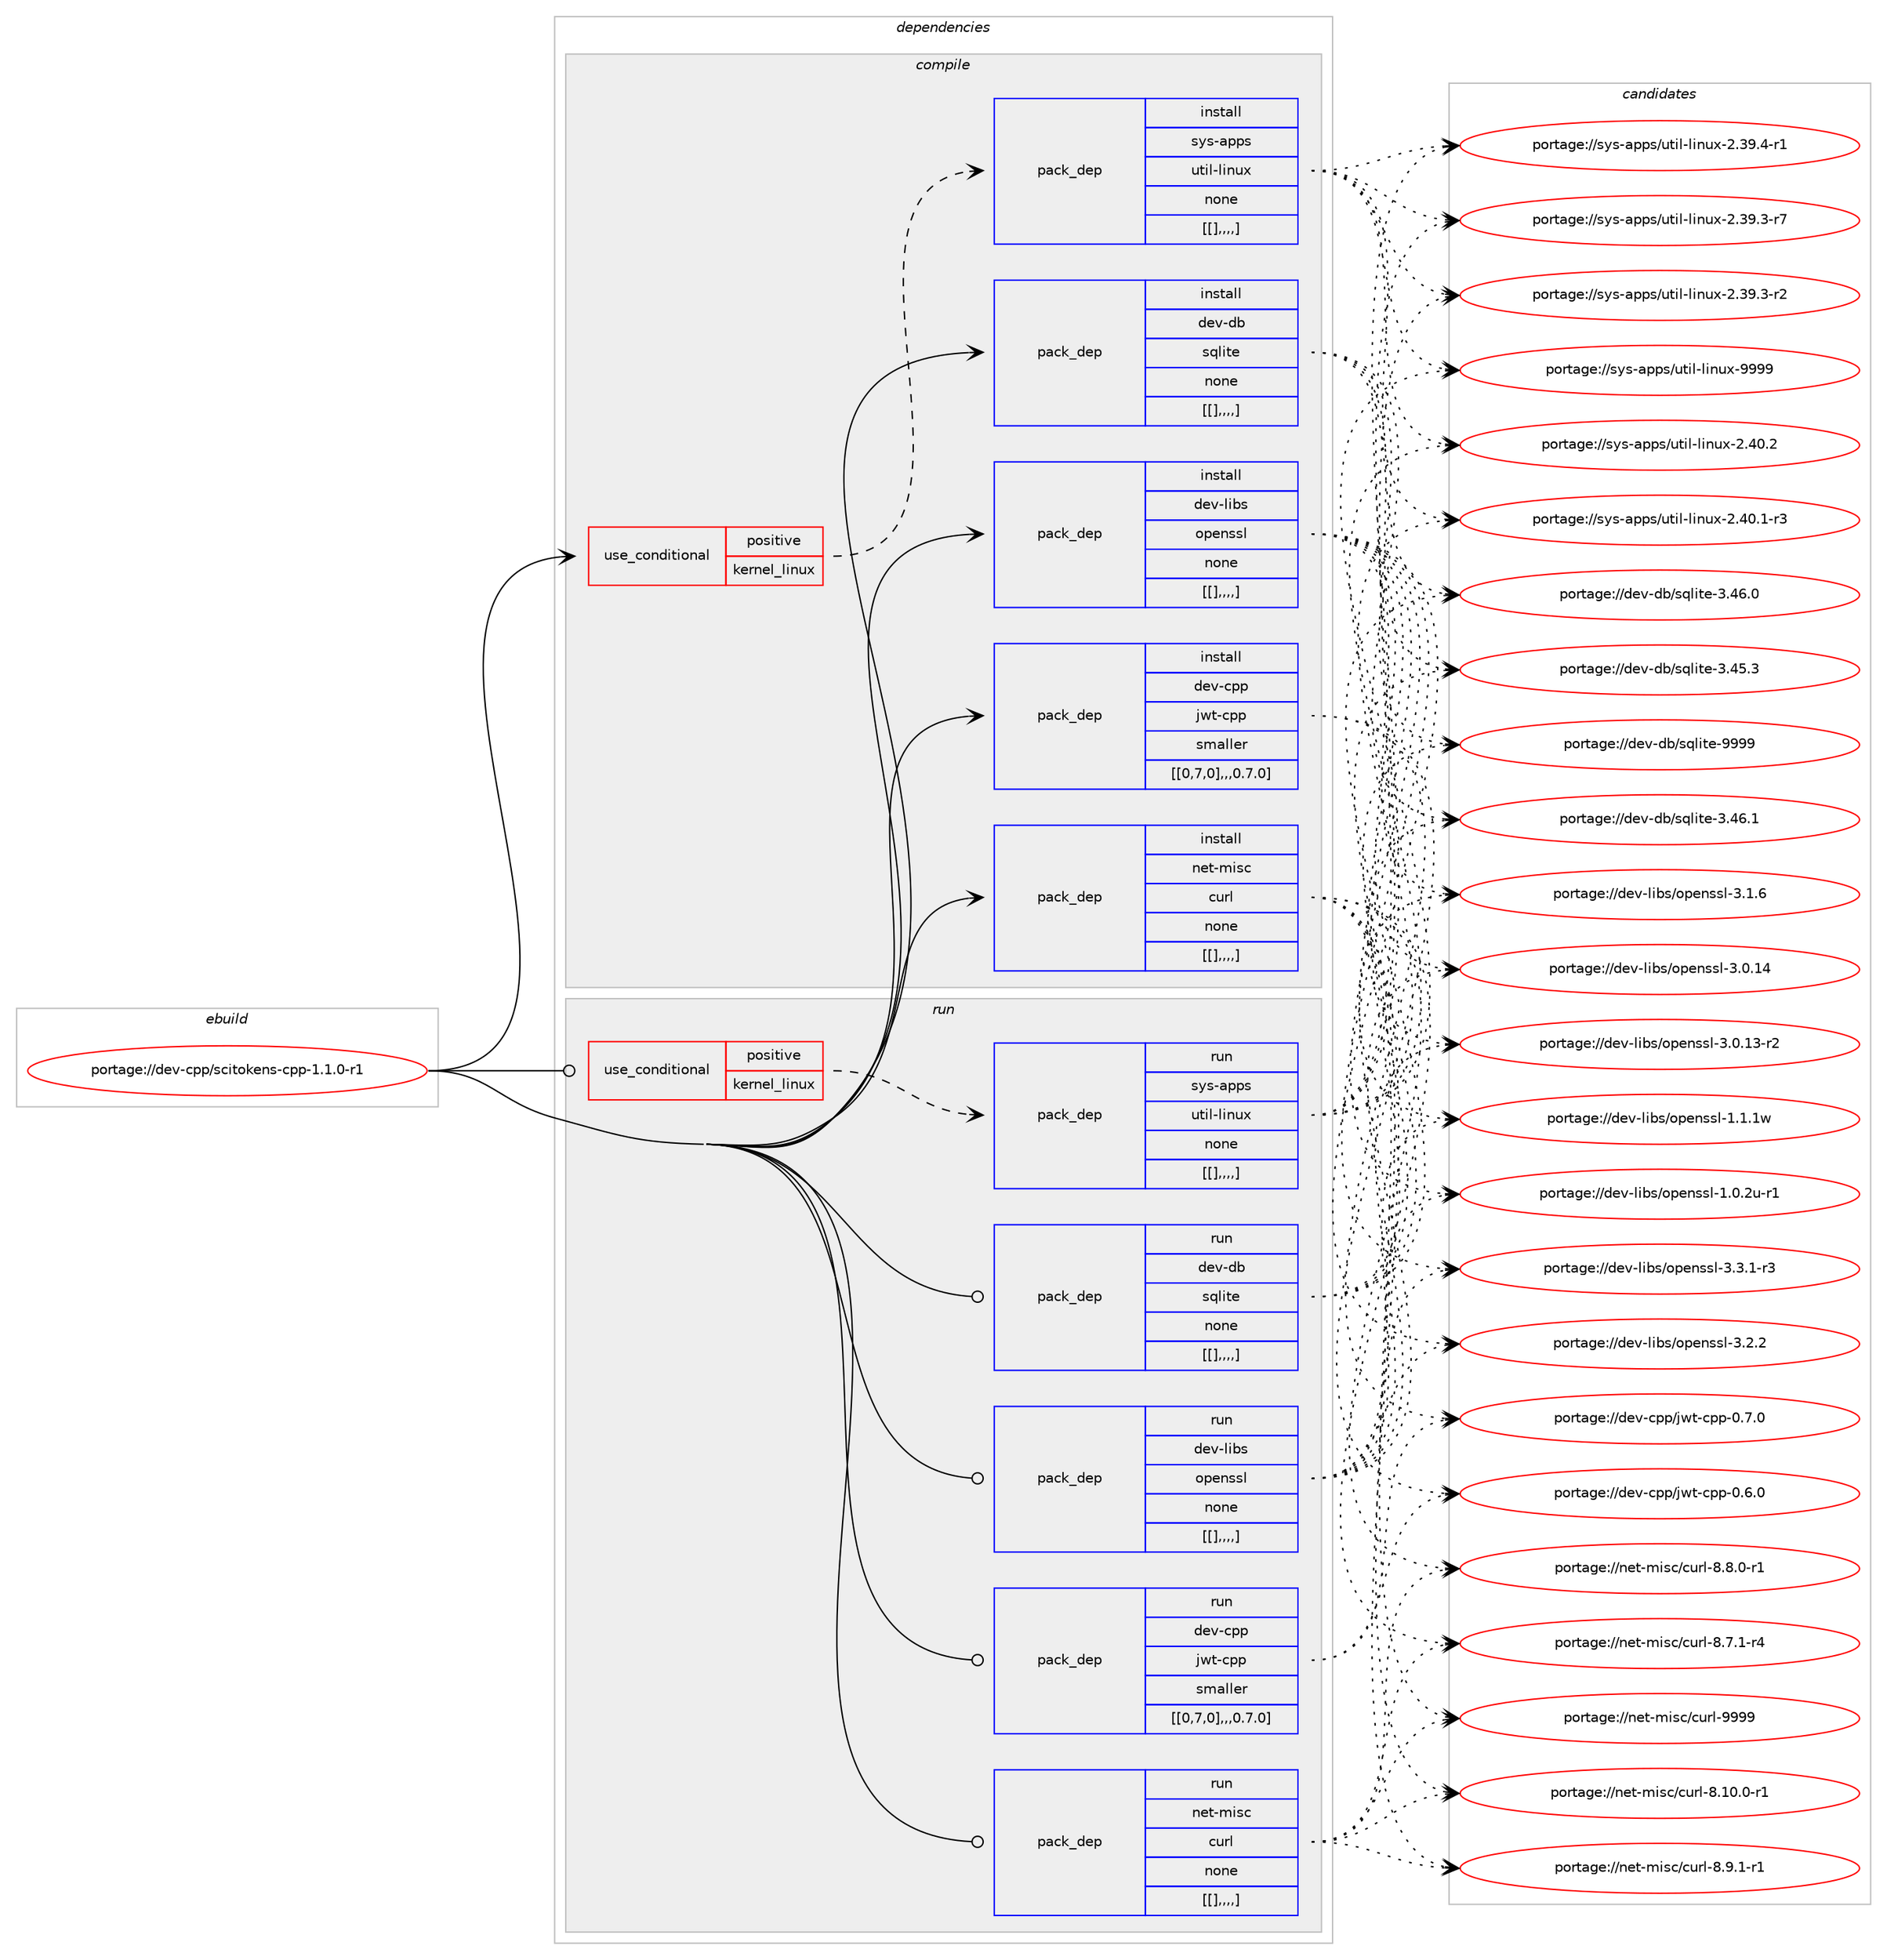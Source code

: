 digraph prolog {

# *************
# Graph options
# *************

newrank=true;
concentrate=true;
compound=true;
graph [rankdir=LR,fontname=Helvetica,fontsize=10,ranksep=1.5];#, ranksep=2.5, nodesep=0.2];
edge  [arrowhead=vee];
node  [fontname=Helvetica,fontsize=10];

# **********
# The ebuild
# **********

subgraph cluster_leftcol {
color=gray;
label=<<i>ebuild</i>>;
id [label="portage://dev-cpp/scitokens-cpp-1.1.0-r1", color=red, width=4, href="../dev-cpp/scitokens-cpp-1.1.0-r1.svg"];
}

# ****************
# The dependencies
# ****************

subgraph cluster_midcol {
color=gray;
label=<<i>dependencies</i>>;
subgraph cluster_compile {
fillcolor="#eeeeee";
style=filled;
label=<<i>compile</i>>;
subgraph cond17131 {
dependency65520 [label=<<TABLE BORDER="0" CELLBORDER="1" CELLSPACING="0" CELLPADDING="4"><TR><TD ROWSPAN="3" CELLPADDING="10">use_conditional</TD></TR><TR><TD>positive</TD></TR><TR><TD>kernel_linux</TD></TR></TABLE>>, shape=none, color=red];
subgraph pack47467 {
dependency65521 [label=<<TABLE BORDER="0" CELLBORDER="1" CELLSPACING="0" CELLPADDING="4" WIDTH="220"><TR><TD ROWSPAN="6" CELLPADDING="30">pack_dep</TD></TR><TR><TD WIDTH="110">install</TD></TR><TR><TD>sys-apps</TD></TR><TR><TD>util-linux</TD></TR><TR><TD>none</TD></TR><TR><TD>[[],,,,]</TD></TR></TABLE>>, shape=none, color=blue];
}
dependency65520:e -> dependency65521:w [weight=20,style="dashed",arrowhead="vee"];
}
id:e -> dependency65520:w [weight=20,style="solid",arrowhead="vee"];
subgraph pack47468 {
dependency65522 [label=<<TABLE BORDER="0" CELLBORDER="1" CELLSPACING="0" CELLPADDING="4" WIDTH="220"><TR><TD ROWSPAN="6" CELLPADDING="30">pack_dep</TD></TR><TR><TD WIDTH="110">install</TD></TR><TR><TD>dev-cpp</TD></TR><TR><TD>jwt-cpp</TD></TR><TR><TD>smaller</TD></TR><TR><TD>[[0,7,0],,,0.7.0]</TD></TR></TABLE>>, shape=none, color=blue];
}
id:e -> dependency65522:w [weight=20,style="solid",arrowhead="vee"];
subgraph pack47469 {
dependency65523 [label=<<TABLE BORDER="0" CELLBORDER="1" CELLSPACING="0" CELLPADDING="4" WIDTH="220"><TR><TD ROWSPAN="6" CELLPADDING="30">pack_dep</TD></TR><TR><TD WIDTH="110">install</TD></TR><TR><TD>dev-db</TD></TR><TR><TD>sqlite</TD></TR><TR><TD>none</TD></TR><TR><TD>[[],,,,]</TD></TR></TABLE>>, shape=none, color=blue];
}
id:e -> dependency65523:w [weight=20,style="solid",arrowhead="vee"];
subgraph pack47470 {
dependency65524 [label=<<TABLE BORDER="0" CELLBORDER="1" CELLSPACING="0" CELLPADDING="4" WIDTH="220"><TR><TD ROWSPAN="6" CELLPADDING="30">pack_dep</TD></TR><TR><TD WIDTH="110">install</TD></TR><TR><TD>dev-libs</TD></TR><TR><TD>openssl</TD></TR><TR><TD>none</TD></TR><TR><TD>[[],,,,]</TD></TR></TABLE>>, shape=none, color=blue];
}
id:e -> dependency65524:w [weight=20,style="solid",arrowhead="vee"];
subgraph pack47471 {
dependency65525 [label=<<TABLE BORDER="0" CELLBORDER="1" CELLSPACING="0" CELLPADDING="4" WIDTH="220"><TR><TD ROWSPAN="6" CELLPADDING="30">pack_dep</TD></TR><TR><TD WIDTH="110">install</TD></TR><TR><TD>net-misc</TD></TR><TR><TD>curl</TD></TR><TR><TD>none</TD></TR><TR><TD>[[],,,,]</TD></TR></TABLE>>, shape=none, color=blue];
}
id:e -> dependency65525:w [weight=20,style="solid",arrowhead="vee"];
}
subgraph cluster_compileandrun {
fillcolor="#eeeeee";
style=filled;
label=<<i>compile and run</i>>;
}
subgraph cluster_run {
fillcolor="#eeeeee";
style=filled;
label=<<i>run</i>>;
subgraph cond17132 {
dependency65526 [label=<<TABLE BORDER="0" CELLBORDER="1" CELLSPACING="0" CELLPADDING="4"><TR><TD ROWSPAN="3" CELLPADDING="10">use_conditional</TD></TR><TR><TD>positive</TD></TR><TR><TD>kernel_linux</TD></TR></TABLE>>, shape=none, color=red];
subgraph pack47472 {
dependency65527 [label=<<TABLE BORDER="0" CELLBORDER="1" CELLSPACING="0" CELLPADDING="4" WIDTH="220"><TR><TD ROWSPAN="6" CELLPADDING="30">pack_dep</TD></TR><TR><TD WIDTH="110">run</TD></TR><TR><TD>sys-apps</TD></TR><TR><TD>util-linux</TD></TR><TR><TD>none</TD></TR><TR><TD>[[],,,,]</TD></TR></TABLE>>, shape=none, color=blue];
}
dependency65526:e -> dependency65527:w [weight=20,style="dashed",arrowhead="vee"];
}
id:e -> dependency65526:w [weight=20,style="solid",arrowhead="odot"];
subgraph pack47473 {
dependency65528 [label=<<TABLE BORDER="0" CELLBORDER="1" CELLSPACING="0" CELLPADDING="4" WIDTH="220"><TR><TD ROWSPAN="6" CELLPADDING="30">pack_dep</TD></TR><TR><TD WIDTH="110">run</TD></TR><TR><TD>dev-cpp</TD></TR><TR><TD>jwt-cpp</TD></TR><TR><TD>smaller</TD></TR><TR><TD>[[0,7,0],,,0.7.0]</TD></TR></TABLE>>, shape=none, color=blue];
}
id:e -> dependency65528:w [weight=20,style="solid",arrowhead="odot"];
subgraph pack47474 {
dependency65529 [label=<<TABLE BORDER="0" CELLBORDER="1" CELLSPACING="0" CELLPADDING="4" WIDTH="220"><TR><TD ROWSPAN="6" CELLPADDING="30">pack_dep</TD></TR><TR><TD WIDTH="110">run</TD></TR><TR><TD>dev-db</TD></TR><TR><TD>sqlite</TD></TR><TR><TD>none</TD></TR><TR><TD>[[],,,,]</TD></TR></TABLE>>, shape=none, color=blue];
}
id:e -> dependency65529:w [weight=20,style="solid",arrowhead="odot"];
subgraph pack47475 {
dependency65530 [label=<<TABLE BORDER="0" CELLBORDER="1" CELLSPACING="0" CELLPADDING="4" WIDTH="220"><TR><TD ROWSPAN="6" CELLPADDING="30">pack_dep</TD></TR><TR><TD WIDTH="110">run</TD></TR><TR><TD>dev-libs</TD></TR><TR><TD>openssl</TD></TR><TR><TD>none</TD></TR><TR><TD>[[],,,,]</TD></TR></TABLE>>, shape=none, color=blue];
}
id:e -> dependency65530:w [weight=20,style="solid",arrowhead="odot"];
subgraph pack47476 {
dependency65531 [label=<<TABLE BORDER="0" CELLBORDER="1" CELLSPACING="0" CELLPADDING="4" WIDTH="220"><TR><TD ROWSPAN="6" CELLPADDING="30">pack_dep</TD></TR><TR><TD WIDTH="110">run</TD></TR><TR><TD>net-misc</TD></TR><TR><TD>curl</TD></TR><TR><TD>none</TD></TR><TR><TD>[[],,,,]</TD></TR></TABLE>>, shape=none, color=blue];
}
id:e -> dependency65531:w [weight=20,style="solid",arrowhead="odot"];
}
}

# **************
# The candidates
# **************

subgraph cluster_choices {
rank=same;
color=gray;
label=<<i>candidates</i>>;

subgraph choice47467 {
color=black;
nodesep=1;
choice115121115459711211211547117116105108451081051101171204557575757 [label="portage://sys-apps/util-linux-9999", color=red, width=4,href="../sys-apps/util-linux-9999.svg"];
choice1151211154597112112115471171161051084510810511011712045504652484650 [label="portage://sys-apps/util-linux-2.40.2", color=red, width=4,href="../sys-apps/util-linux-2.40.2.svg"];
choice11512111545971121121154711711610510845108105110117120455046524846494511451 [label="portage://sys-apps/util-linux-2.40.1-r3", color=red, width=4,href="../sys-apps/util-linux-2.40.1-r3.svg"];
choice11512111545971121121154711711610510845108105110117120455046515746524511449 [label="portage://sys-apps/util-linux-2.39.4-r1", color=red, width=4,href="../sys-apps/util-linux-2.39.4-r1.svg"];
choice11512111545971121121154711711610510845108105110117120455046515746514511455 [label="portage://sys-apps/util-linux-2.39.3-r7", color=red, width=4,href="../sys-apps/util-linux-2.39.3-r7.svg"];
choice11512111545971121121154711711610510845108105110117120455046515746514511450 [label="portage://sys-apps/util-linux-2.39.3-r2", color=red, width=4,href="../sys-apps/util-linux-2.39.3-r2.svg"];
dependency65521:e -> choice115121115459711211211547117116105108451081051101171204557575757:w [style=dotted,weight="100"];
dependency65521:e -> choice1151211154597112112115471171161051084510810511011712045504652484650:w [style=dotted,weight="100"];
dependency65521:e -> choice11512111545971121121154711711610510845108105110117120455046524846494511451:w [style=dotted,weight="100"];
dependency65521:e -> choice11512111545971121121154711711610510845108105110117120455046515746524511449:w [style=dotted,weight="100"];
dependency65521:e -> choice11512111545971121121154711711610510845108105110117120455046515746514511455:w [style=dotted,weight="100"];
dependency65521:e -> choice11512111545971121121154711711610510845108105110117120455046515746514511450:w [style=dotted,weight="100"];
}
subgraph choice47468 {
color=black;
nodesep=1;
choice1001011184599112112471061191164599112112454846554648 [label="portage://dev-cpp/jwt-cpp-0.7.0", color=red, width=4,href="../dev-cpp/jwt-cpp-0.7.0.svg"];
choice1001011184599112112471061191164599112112454846544648 [label="portage://dev-cpp/jwt-cpp-0.6.0", color=red, width=4,href="../dev-cpp/jwt-cpp-0.6.0.svg"];
dependency65522:e -> choice1001011184599112112471061191164599112112454846554648:w [style=dotted,weight="100"];
dependency65522:e -> choice1001011184599112112471061191164599112112454846544648:w [style=dotted,weight="100"];
}
subgraph choice47469 {
color=black;
nodesep=1;
choice1001011184510098471151131081051161014557575757 [label="portage://dev-db/sqlite-9999", color=red, width=4,href="../dev-db/sqlite-9999.svg"];
choice10010111845100984711511310810511610145514652544649 [label="portage://dev-db/sqlite-3.46.1", color=red, width=4,href="../dev-db/sqlite-3.46.1.svg"];
choice10010111845100984711511310810511610145514652544648 [label="portage://dev-db/sqlite-3.46.0", color=red, width=4,href="../dev-db/sqlite-3.46.0.svg"];
choice10010111845100984711511310810511610145514652534651 [label="portage://dev-db/sqlite-3.45.3", color=red, width=4,href="../dev-db/sqlite-3.45.3.svg"];
dependency65523:e -> choice1001011184510098471151131081051161014557575757:w [style=dotted,weight="100"];
dependency65523:e -> choice10010111845100984711511310810511610145514652544649:w [style=dotted,weight="100"];
dependency65523:e -> choice10010111845100984711511310810511610145514652544648:w [style=dotted,weight="100"];
dependency65523:e -> choice10010111845100984711511310810511610145514652534651:w [style=dotted,weight="100"];
}
subgraph choice47470 {
color=black;
nodesep=1;
choice1001011184510810598115471111121011101151151084551465146494511451 [label="portage://dev-libs/openssl-3.3.1-r3", color=red, width=4,href="../dev-libs/openssl-3.3.1-r3.svg"];
choice100101118451081059811547111112101110115115108455146504650 [label="portage://dev-libs/openssl-3.2.2", color=red, width=4,href="../dev-libs/openssl-3.2.2.svg"];
choice100101118451081059811547111112101110115115108455146494654 [label="portage://dev-libs/openssl-3.1.6", color=red, width=4,href="../dev-libs/openssl-3.1.6.svg"];
choice10010111845108105981154711111210111011511510845514648464952 [label="portage://dev-libs/openssl-3.0.14", color=red, width=4,href="../dev-libs/openssl-3.0.14.svg"];
choice100101118451081059811547111112101110115115108455146484649514511450 [label="portage://dev-libs/openssl-3.0.13-r2", color=red, width=4,href="../dev-libs/openssl-3.0.13-r2.svg"];
choice100101118451081059811547111112101110115115108454946494649119 [label="portage://dev-libs/openssl-1.1.1w", color=red, width=4,href="../dev-libs/openssl-1.1.1w.svg"];
choice1001011184510810598115471111121011101151151084549464846501174511449 [label="portage://dev-libs/openssl-1.0.2u-r1", color=red, width=4,href="../dev-libs/openssl-1.0.2u-r1.svg"];
dependency65524:e -> choice1001011184510810598115471111121011101151151084551465146494511451:w [style=dotted,weight="100"];
dependency65524:e -> choice100101118451081059811547111112101110115115108455146504650:w [style=dotted,weight="100"];
dependency65524:e -> choice100101118451081059811547111112101110115115108455146494654:w [style=dotted,weight="100"];
dependency65524:e -> choice10010111845108105981154711111210111011511510845514648464952:w [style=dotted,weight="100"];
dependency65524:e -> choice100101118451081059811547111112101110115115108455146484649514511450:w [style=dotted,weight="100"];
dependency65524:e -> choice100101118451081059811547111112101110115115108454946494649119:w [style=dotted,weight="100"];
dependency65524:e -> choice1001011184510810598115471111121011101151151084549464846501174511449:w [style=dotted,weight="100"];
}
subgraph choice47471 {
color=black;
nodesep=1;
choice110101116451091051159947991171141084557575757 [label="portage://net-misc/curl-9999", color=red, width=4,href="../net-misc/curl-9999.svg"];
choice11010111645109105115994799117114108455646494846484511449 [label="portage://net-misc/curl-8.10.0-r1", color=red, width=4,href="../net-misc/curl-8.10.0-r1.svg"];
choice110101116451091051159947991171141084556465746494511449 [label="portage://net-misc/curl-8.9.1-r1", color=red, width=4,href="../net-misc/curl-8.9.1-r1.svg"];
choice110101116451091051159947991171141084556465646484511449 [label="portage://net-misc/curl-8.8.0-r1", color=red, width=4,href="../net-misc/curl-8.8.0-r1.svg"];
choice110101116451091051159947991171141084556465546494511452 [label="portage://net-misc/curl-8.7.1-r4", color=red, width=4,href="../net-misc/curl-8.7.1-r4.svg"];
dependency65525:e -> choice110101116451091051159947991171141084557575757:w [style=dotted,weight="100"];
dependency65525:e -> choice11010111645109105115994799117114108455646494846484511449:w [style=dotted,weight="100"];
dependency65525:e -> choice110101116451091051159947991171141084556465746494511449:w [style=dotted,weight="100"];
dependency65525:e -> choice110101116451091051159947991171141084556465646484511449:w [style=dotted,weight="100"];
dependency65525:e -> choice110101116451091051159947991171141084556465546494511452:w [style=dotted,weight="100"];
}
subgraph choice47472 {
color=black;
nodesep=1;
choice115121115459711211211547117116105108451081051101171204557575757 [label="portage://sys-apps/util-linux-9999", color=red, width=4,href="../sys-apps/util-linux-9999.svg"];
choice1151211154597112112115471171161051084510810511011712045504652484650 [label="portage://sys-apps/util-linux-2.40.2", color=red, width=4,href="../sys-apps/util-linux-2.40.2.svg"];
choice11512111545971121121154711711610510845108105110117120455046524846494511451 [label="portage://sys-apps/util-linux-2.40.1-r3", color=red, width=4,href="../sys-apps/util-linux-2.40.1-r3.svg"];
choice11512111545971121121154711711610510845108105110117120455046515746524511449 [label="portage://sys-apps/util-linux-2.39.4-r1", color=red, width=4,href="../sys-apps/util-linux-2.39.4-r1.svg"];
choice11512111545971121121154711711610510845108105110117120455046515746514511455 [label="portage://sys-apps/util-linux-2.39.3-r7", color=red, width=4,href="../sys-apps/util-linux-2.39.3-r7.svg"];
choice11512111545971121121154711711610510845108105110117120455046515746514511450 [label="portage://sys-apps/util-linux-2.39.3-r2", color=red, width=4,href="../sys-apps/util-linux-2.39.3-r2.svg"];
dependency65527:e -> choice115121115459711211211547117116105108451081051101171204557575757:w [style=dotted,weight="100"];
dependency65527:e -> choice1151211154597112112115471171161051084510810511011712045504652484650:w [style=dotted,weight="100"];
dependency65527:e -> choice11512111545971121121154711711610510845108105110117120455046524846494511451:w [style=dotted,weight="100"];
dependency65527:e -> choice11512111545971121121154711711610510845108105110117120455046515746524511449:w [style=dotted,weight="100"];
dependency65527:e -> choice11512111545971121121154711711610510845108105110117120455046515746514511455:w [style=dotted,weight="100"];
dependency65527:e -> choice11512111545971121121154711711610510845108105110117120455046515746514511450:w [style=dotted,weight="100"];
}
subgraph choice47473 {
color=black;
nodesep=1;
choice1001011184599112112471061191164599112112454846554648 [label="portage://dev-cpp/jwt-cpp-0.7.0", color=red, width=4,href="../dev-cpp/jwt-cpp-0.7.0.svg"];
choice1001011184599112112471061191164599112112454846544648 [label="portage://dev-cpp/jwt-cpp-0.6.0", color=red, width=4,href="../dev-cpp/jwt-cpp-0.6.0.svg"];
dependency65528:e -> choice1001011184599112112471061191164599112112454846554648:w [style=dotted,weight="100"];
dependency65528:e -> choice1001011184599112112471061191164599112112454846544648:w [style=dotted,weight="100"];
}
subgraph choice47474 {
color=black;
nodesep=1;
choice1001011184510098471151131081051161014557575757 [label="portage://dev-db/sqlite-9999", color=red, width=4,href="../dev-db/sqlite-9999.svg"];
choice10010111845100984711511310810511610145514652544649 [label="portage://dev-db/sqlite-3.46.1", color=red, width=4,href="../dev-db/sqlite-3.46.1.svg"];
choice10010111845100984711511310810511610145514652544648 [label="portage://dev-db/sqlite-3.46.0", color=red, width=4,href="../dev-db/sqlite-3.46.0.svg"];
choice10010111845100984711511310810511610145514652534651 [label="portage://dev-db/sqlite-3.45.3", color=red, width=4,href="../dev-db/sqlite-3.45.3.svg"];
dependency65529:e -> choice1001011184510098471151131081051161014557575757:w [style=dotted,weight="100"];
dependency65529:e -> choice10010111845100984711511310810511610145514652544649:w [style=dotted,weight="100"];
dependency65529:e -> choice10010111845100984711511310810511610145514652544648:w [style=dotted,weight="100"];
dependency65529:e -> choice10010111845100984711511310810511610145514652534651:w [style=dotted,weight="100"];
}
subgraph choice47475 {
color=black;
nodesep=1;
choice1001011184510810598115471111121011101151151084551465146494511451 [label="portage://dev-libs/openssl-3.3.1-r3", color=red, width=4,href="../dev-libs/openssl-3.3.1-r3.svg"];
choice100101118451081059811547111112101110115115108455146504650 [label="portage://dev-libs/openssl-3.2.2", color=red, width=4,href="../dev-libs/openssl-3.2.2.svg"];
choice100101118451081059811547111112101110115115108455146494654 [label="portage://dev-libs/openssl-3.1.6", color=red, width=4,href="../dev-libs/openssl-3.1.6.svg"];
choice10010111845108105981154711111210111011511510845514648464952 [label="portage://dev-libs/openssl-3.0.14", color=red, width=4,href="../dev-libs/openssl-3.0.14.svg"];
choice100101118451081059811547111112101110115115108455146484649514511450 [label="portage://dev-libs/openssl-3.0.13-r2", color=red, width=4,href="../dev-libs/openssl-3.0.13-r2.svg"];
choice100101118451081059811547111112101110115115108454946494649119 [label="portage://dev-libs/openssl-1.1.1w", color=red, width=4,href="../dev-libs/openssl-1.1.1w.svg"];
choice1001011184510810598115471111121011101151151084549464846501174511449 [label="portage://dev-libs/openssl-1.0.2u-r1", color=red, width=4,href="../dev-libs/openssl-1.0.2u-r1.svg"];
dependency65530:e -> choice1001011184510810598115471111121011101151151084551465146494511451:w [style=dotted,weight="100"];
dependency65530:e -> choice100101118451081059811547111112101110115115108455146504650:w [style=dotted,weight="100"];
dependency65530:e -> choice100101118451081059811547111112101110115115108455146494654:w [style=dotted,weight="100"];
dependency65530:e -> choice10010111845108105981154711111210111011511510845514648464952:w [style=dotted,weight="100"];
dependency65530:e -> choice100101118451081059811547111112101110115115108455146484649514511450:w [style=dotted,weight="100"];
dependency65530:e -> choice100101118451081059811547111112101110115115108454946494649119:w [style=dotted,weight="100"];
dependency65530:e -> choice1001011184510810598115471111121011101151151084549464846501174511449:w [style=dotted,weight="100"];
}
subgraph choice47476 {
color=black;
nodesep=1;
choice110101116451091051159947991171141084557575757 [label="portage://net-misc/curl-9999", color=red, width=4,href="../net-misc/curl-9999.svg"];
choice11010111645109105115994799117114108455646494846484511449 [label="portage://net-misc/curl-8.10.0-r1", color=red, width=4,href="../net-misc/curl-8.10.0-r1.svg"];
choice110101116451091051159947991171141084556465746494511449 [label="portage://net-misc/curl-8.9.1-r1", color=red, width=4,href="../net-misc/curl-8.9.1-r1.svg"];
choice110101116451091051159947991171141084556465646484511449 [label="portage://net-misc/curl-8.8.0-r1", color=red, width=4,href="../net-misc/curl-8.8.0-r1.svg"];
choice110101116451091051159947991171141084556465546494511452 [label="portage://net-misc/curl-8.7.1-r4", color=red, width=4,href="../net-misc/curl-8.7.1-r4.svg"];
dependency65531:e -> choice110101116451091051159947991171141084557575757:w [style=dotted,weight="100"];
dependency65531:e -> choice11010111645109105115994799117114108455646494846484511449:w [style=dotted,weight="100"];
dependency65531:e -> choice110101116451091051159947991171141084556465746494511449:w [style=dotted,weight="100"];
dependency65531:e -> choice110101116451091051159947991171141084556465646484511449:w [style=dotted,weight="100"];
dependency65531:e -> choice110101116451091051159947991171141084556465546494511452:w [style=dotted,weight="100"];
}
}

}
